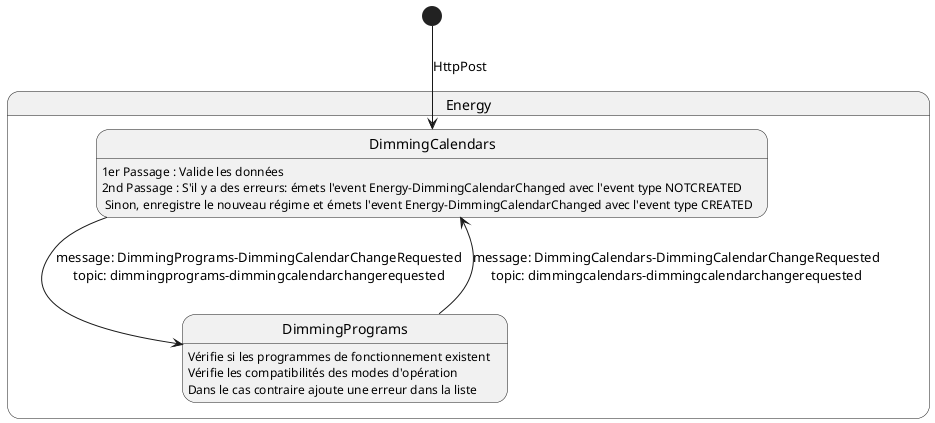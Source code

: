 @startuml choregraphy_create

state Energy {
    state "DimmingCalendars" as DimmingCalendars
    DimmingCalendars : 1er Passage : Valide les données \n2nd Passage : S'il y a des erreurs: émets l'event Energy-DimmingCalendarChanged avec l'event type NOTCREATED \n Sinon, enregistre le nouveau régime et émets l'event Energy-DimmingCalendarChanged avec l'event type CREATED

    state "DimmingPrograms" as DimmingPrograms
    DimmingPrograms: Vérifie si les programmes de fonctionnement existent \nVérifie les compatibilités des modes d'opération \nDans le cas contraire ajoute une erreur dans la liste
}

[*] --> DimmingCalendars : HttpPost
DimmingCalendars --> DimmingPrograms : message: DimmingPrograms-DimmingCalendarChangeRequested\ntopic: dimmingprograms-dimmingcalendarchangerequested
DimmingPrograms --> DimmingCalendars : message: DimmingCalendars-DimmingCalendarChangeRequested\ntopic: dimmingcalendars-dimmingcalendarchangerequested

@enduml